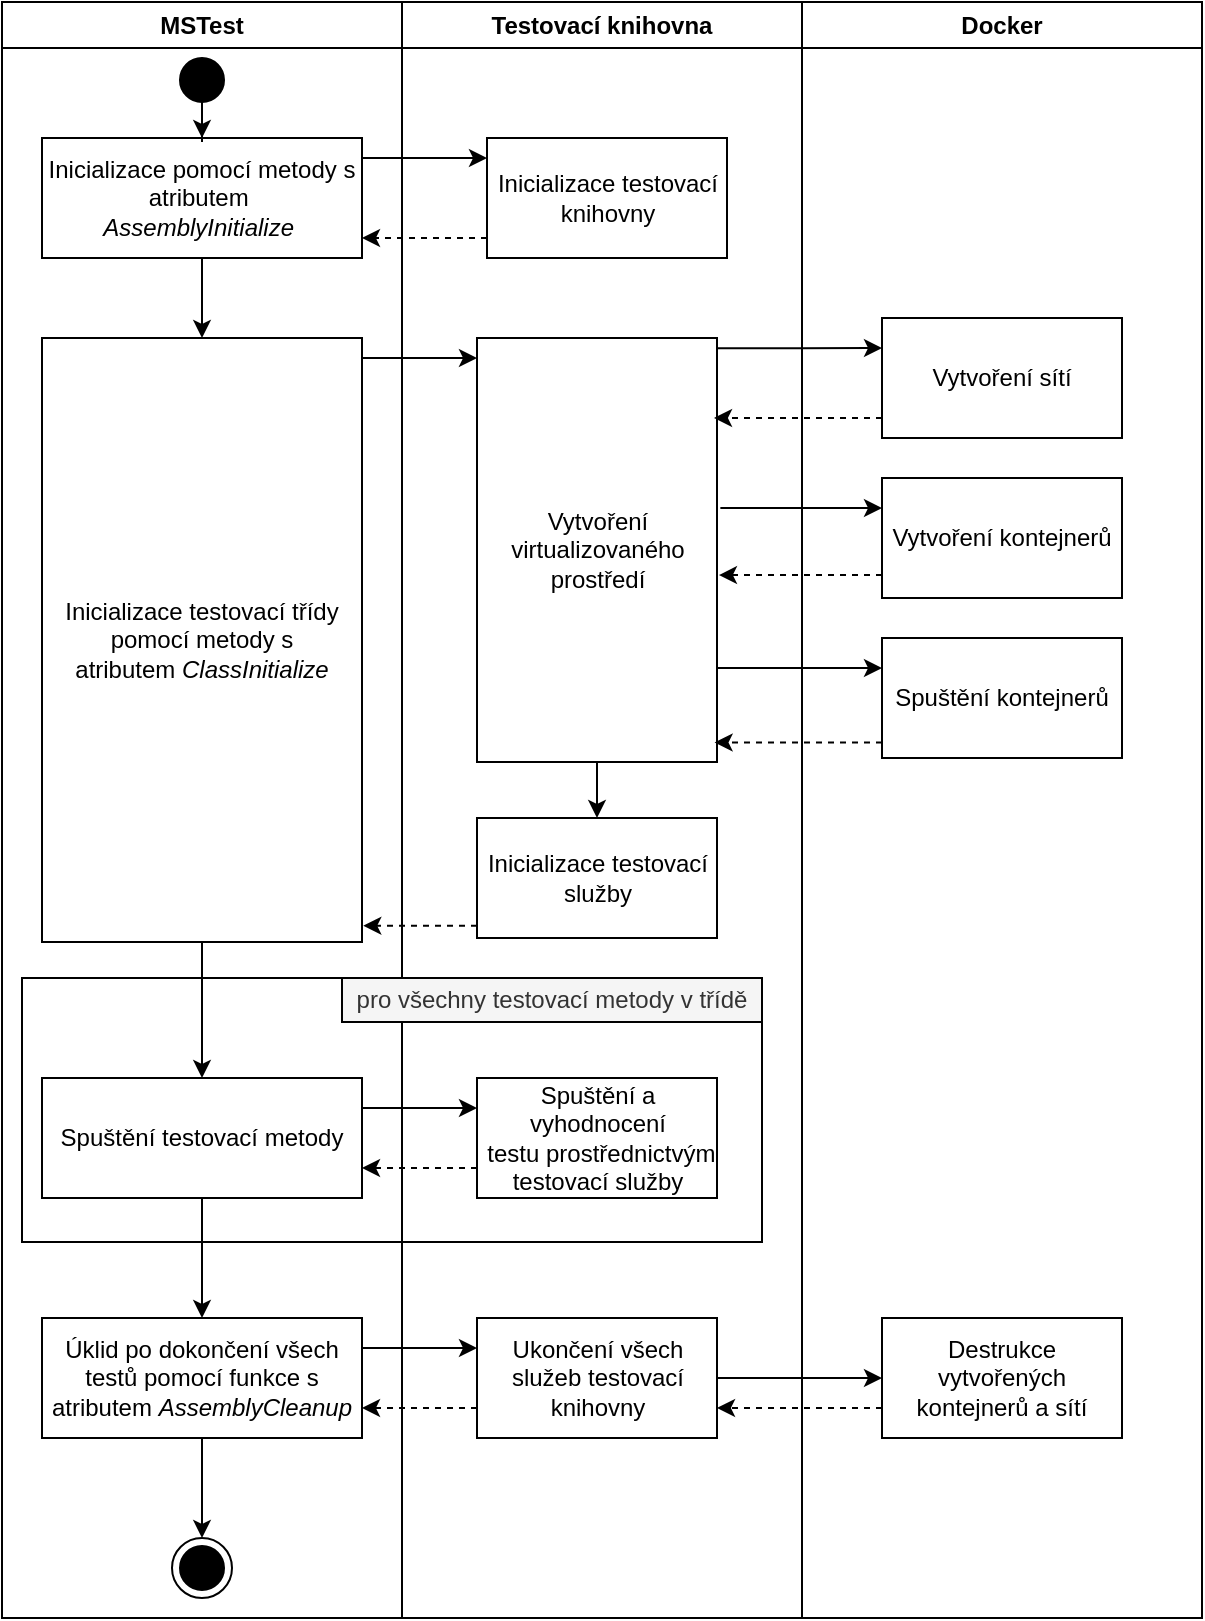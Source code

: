 <mxfile version="21.2.1" type="device">
  <diagram name="Stránka-1" id="6MTOhlfxPXDXK-Cq6dDo">
    <mxGraphModel dx="1509" dy="3218" grid="1" gridSize="10" guides="1" tooltips="1" connect="1" arrows="1" fold="1" page="1" pageScale="1" pageWidth="827" pageHeight="1169" math="0" shadow="0">
      <root>
        <mxCell id="0" />
        <mxCell id="1" parent="0" />
        <mxCell id="8sRT1AQJl7CtKDQc5Smz-8" value="Testovací knihovna" style="swimlane;whiteSpace=wrap;html=1;" vertex="1" parent="1">
          <mxGeometry x="270" y="-2338" width="200" height="808" as="geometry" />
        </mxCell>
        <mxCell id="8sRT1AQJl7CtKDQc5Smz-54" value="" style="rounded=0;whiteSpace=wrap;html=1;fillColor=none;" vertex="1" parent="8sRT1AQJl7CtKDQc5Smz-8">
          <mxGeometry x="-190" y="488" width="370" height="132" as="geometry" />
        </mxCell>
        <mxCell id="8sRT1AQJl7CtKDQc5Smz-11" value="Inicializace testovací knihovny" style="rounded=0;whiteSpace=wrap;html=1;" vertex="1" parent="8sRT1AQJl7CtKDQc5Smz-8">
          <mxGeometry x="42.5" y="68" width="120" height="60" as="geometry" />
        </mxCell>
        <mxCell id="8sRT1AQJl7CtKDQc5Smz-39" style="edgeStyle=orthogonalEdgeStyle;rounded=0;orthogonalLoop=1;jettySize=auto;html=1;entryX=0.5;entryY=0;entryDx=0;entryDy=0;" edge="1" parent="8sRT1AQJl7CtKDQc5Smz-8" source="8sRT1AQJl7CtKDQc5Smz-18" target="8sRT1AQJl7CtKDQc5Smz-38">
          <mxGeometry relative="1" as="geometry" />
        </mxCell>
        <mxCell id="8sRT1AQJl7CtKDQc5Smz-18" value="Vytvoření virtualizovaného prostředí" style="rounded=0;whiteSpace=wrap;html=1;" vertex="1" parent="8sRT1AQJl7CtKDQc5Smz-8">
          <mxGeometry x="37.5" y="168" width="120" height="212" as="geometry" />
        </mxCell>
        <mxCell id="8sRT1AQJl7CtKDQc5Smz-38" value="Inicializace testovací služby" style="rounded=0;whiteSpace=wrap;html=1;" vertex="1" parent="8sRT1AQJl7CtKDQc5Smz-8">
          <mxGeometry x="37.5" y="408" width="120" height="60" as="geometry" />
        </mxCell>
        <mxCell id="8sRT1AQJl7CtKDQc5Smz-61" value="Ukončení všech služeb testovací knihovny" style="rounded=0;whiteSpace=wrap;html=1;" vertex="1" parent="8sRT1AQJl7CtKDQc5Smz-8">
          <mxGeometry x="37.5" y="658" width="120" height="60" as="geometry" />
        </mxCell>
        <mxCell id="8sRT1AQJl7CtKDQc5Smz-43" value="Spuštění a vyhodnocení&lt;br&gt;&amp;nbsp;testu prostřednictvým testovací služby" style="rounded=0;whiteSpace=wrap;html=1;" vertex="1" parent="8sRT1AQJl7CtKDQc5Smz-8">
          <mxGeometry x="37.5" y="538" width="120" height="60" as="geometry" />
        </mxCell>
        <mxCell id="8sRT1AQJl7CtKDQc5Smz-7" value="MSTest" style="swimlane;whiteSpace=wrap;html=1;startSize=23;" vertex="1" parent="1">
          <mxGeometry x="70" y="-2338" width="200" height="808" as="geometry" />
        </mxCell>
        <mxCell id="8sRT1AQJl7CtKDQc5Smz-17" style="edgeStyle=orthogonalEdgeStyle;rounded=0;orthogonalLoop=1;jettySize=auto;html=1;entryX=0.5;entryY=0;entryDx=0;entryDy=0;" edge="1" parent="8sRT1AQJl7CtKDQc5Smz-7" source="8sRT1AQJl7CtKDQc5Smz-10" target="8sRT1AQJl7CtKDQc5Smz-15">
          <mxGeometry relative="1" as="geometry" />
        </mxCell>
        <mxCell id="8sRT1AQJl7CtKDQc5Smz-10" value="Inicializace pomocí metody s atributem&amp;nbsp;&lt;br&gt;&lt;i&gt;AssemblyInitialize&lt;/i&gt;&amp;nbsp;" style="rounded=0;whiteSpace=wrap;html=1;" vertex="1" parent="8sRT1AQJl7CtKDQc5Smz-7">
          <mxGeometry x="20" y="68" width="160" height="60" as="geometry" />
        </mxCell>
        <mxCell id="8sRT1AQJl7CtKDQc5Smz-42" style="edgeStyle=orthogonalEdgeStyle;rounded=0;orthogonalLoop=1;jettySize=auto;html=1;" edge="1" parent="8sRT1AQJl7CtKDQc5Smz-7" source="8sRT1AQJl7CtKDQc5Smz-15" target="8sRT1AQJl7CtKDQc5Smz-41">
          <mxGeometry relative="1" as="geometry" />
        </mxCell>
        <mxCell id="8sRT1AQJl7CtKDQc5Smz-15" value="Inicializace testovací třídy pomocí metody s atributem&amp;nbsp;&lt;i&gt;ClassInitialize&lt;/i&gt;" style="rounded=0;whiteSpace=wrap;html=1;" vertex="1" parent="8sRT1AQJl7CtKDQc5Smz-7">
          <mxGeometry x="20" y="168" width="160" height="302" as="geometry" />
        </mxCell>
        <mxCell id="8sRT1AQJl7CtKDQc5Smz-35" style="edgeStyle=orthogonalEdgeStyle;rounded=0;orthogonalLoop=1;jettySize=auto;html=1;entryX=0.5;entryY=0;entryDx=0;entryDy=0;" edge="1" parent="8sRT1AQJl7CtKDQc5Smz-7" source="8sRT1AQJl7CtKDQc5Smz-31" target="8sRT1AQJl7CtKDQc5Smz-10">
          <mxGeometry relative="1" as="geometry" />
        </mxCell>
        <mxCell id="8sRT1AQJl7CtKDQc5Smz-31" value="" style="ellipse;whiteSpace=wrap;html=1;aspect=fixed;fillColor=#000000;" vertex="1" parent="8sRT1AQJl7CtKDQc5Smz-7">
          <mxGeometry x="89" y="28" width="22" height="22" as="geometry" />
        </mxCell>
        <mxCell id="8sRT1AQJl7CtKDQc5Smz-48" style="edgeStyle=orthogonalEdgeStyle;rounded=0;orthogonalLoop=1;jettySize=auto;html=1;entryX=0.5;entryY=0;entryDx=0;entryDy=0;" edge="1" parent="8sRT1AQJl7CtKDQc5Smz-7" source="8sRT1AQJl7CtKDQc5Smz-41" target="8sRT1AQJl7CtKDQc5Smz-47">
          <mxGeometry relative="1" as="geometry" />
        </mxCell>
        <mxCell id="8sRT1AQJl7CtKDQc5Smz-41" value="Spuštění testovací metody" style="rounded=0;whiteSpace=wrap;html=1;" vertex="1" parent="8sRT1AQJl7CtKDQc5Smz-7">
          <mxGeometry x="20" y="538" width="160" height="60" as="geometry" />
        </mxCell>
        <mxCell id="8sRT1AQJl7CtKDQc5Smz-69" style="edgeStyle=orthogonalEdgeStyle;rounded=0;orthogonalLoop=1;jettySize=auto;html=1;entryX=0.5;entryY=0;entryDx=0;entryDy=0;" edge="1" parent="8sRT1AQJl7CtKDQc5Smz-7" source="8sRT1AQJl7CtKDQc5Smz-47" target="8sRT1AQJl7CtKDQc5Smz-68">
          <mxGeometry relative="1" as="geometry" />
        </mxCell>
        <mxCell id="8sRT1AQJl7CtKDQc5Smz-47" value="Úklid po dokončení všech testů pomocí funkce s atributem&amp;nbsp;&lt;i&gt;AssemblyCleanup&lt;/i&gt;" style="rounded=0;whiteSpace=wrap;html=1;" vertex="1" parent="8sRT1AQJl7CtKDQc5Smz-7">
          <mxGeometry x="20" y="658" width="160" height="60" as="geometry" />
        </mxCell>
        <mxCell id="8sRT1AQJl7CtKDQc5Smz-68" value="" style="ellipse;html=1;shape=endState;fillColor=#000000;strokeColor=#000000;" vertex="1" parent="8sRT1AQJl7CtKDQc5Smz-7">
          <mxGeometry x="85" y="768" width="30" height="30" as="geometry" />
        </mxCell>
        <mxCell id="8sRT1AQJl7CtKDQc5Smz-55" value="pro všechny testovací metody v třídě" style="rounded=0;whiteSpace=wrap;html=1;fillColor=#f5f5f5;fontColor=#333333;strokeColor=#000000;" vertex="1" parent="8sRT1AQJl7CtKDQc5Smz-7">
          <mxGeometry x="170" y="488" width="210" height="22" as="geometry" />
        </mxCell>
        <mxCell id="8sRT1AQJl7CtKDQc5Smz-9" value="Docker" style="swimlane;whiteSpace=wrap;html=1;" vertex="1" parent="1">
          <mxGeometry x="470" y="-2338" width="200" height="808" as="geometry" />
        </mxCell>
        <mxCell id="8sRT1AQJl7CtKDQc5Smz-21" value="Vytvoření sítí" style="rounded=0;whiteSpace=wrap;html=1;" vertex="1" parent="8sRT1AQJl7CtKDQc5Smz-9">
          <mxGeometry x="40" y="158" width="120" height="60" as="geometry" />
        </mxCell>
        <mxCell id="8sRT1AQJl7CtKDQc5Smz-22" value="Vytvoření kontejnerů" style="rounded=0;whiteSpace=wrap;html=1;" vertex="1" parent="8sRT1AQJl7CtKDQc5Smz-9">
          <mxGeometry x="40" y="238" width="120" height="60" as="geometry" />
        </mxCell>
        <mxCell id="8sRT1AQJl7CtKDQc5Smz-23" value="Spuštění kontejnerů" style="rounded=0;whiteSpace=wrap;html=1;" vertex="1" parent="8sRT1AQJl7CtKDQc5Smz-9">
          <mxGeometry x="40" y="318" width="120" height="60" as="geometry" />
        </mxCell>
        <mxCell id="8sRT1AQJl7CtKDQc5Smz-62" value="Destrukce vytvořených kontejnerů a sítí" style="rounded=0;whiteSpace=wrap;html=1;" vertex="1" parent="8sRT1AQJl7CtKDQc5Smz-9">
          <mxGeometry x="40" y="658" width="120" height="60" as="geometry" />
        </mxCell>
        <mxCell id="8sRT1AQJl7CtKDQc5Smz-13" style="edgeStyle=orthogonalEdgeStyle;rounded=0;orthogonalLoop=1;jettySize=auto;html=1;endArrow=classic;endFill=1;dashed=1;" edge="1" parent="1" source="8sRT1AQJl7CtKDQc5Smz-11" target="8sRT1AQJl7CtKDQc5Smz-10">
          <mxGeometry relative="1" as="geometry">
            <Array as="points">
              <mxPoint x="280" y="-2220" />
              <mxPoint x="280" y="-2220" />
            </Array>
          </mxGeometry>
        </mxCell>
        <mxCell id="8sRT1AQJl7CtKDQc5Smz-19" style="edgeStyle=orthogonalEdgeStyle;rounded=0;orthogonalLoop=1;jettySize=auto;html=1;" edge="1" parent="1" source="8sRT1AQJl7CtKDQc5Smz-15" target="8sRT1AQJl7CtKDQc5Smz-18">
          <mxGeometry relative="1" as="geometry">
            <Array as="points">
              <mxPoint x="300" y="-2160" />
              <mxPoint x="300" y="-2160" />
            </Array>
          </mxGeometry>
        </mxCell>
        <mxCell id="8sRT1AQJl7CtKDQc5Smz-24" style="edgeStyle=orthogonalEdgeStyle;rounded=0;orthogonalLoop=1;jettySize=auto;html=1;entryX=0;entryY=0.25;entryDx=0;entryDy=0;exitX=0.996;exitY=0.024;exitDx=0;exitDy=0;exitPerimeter=0;" edge="1" parent="1" source="8sRT1AQJl7CtKDQc5Smz-18" target="8sRT1AQJl7CtKDQc5Smz-21">
          <mxGeometry relative="1" as="geometry" />
        </mxCell>
        <mxCell id="8sRT1AQJl7CtKDQc5Smz-25" style="edgeStyle=orthogonalEdgeStyle;rounded=0;orthogonalLoop=1;jettySize=auto;html=1;endArrow=classic;endFill=1;dashed=1;" edge="1" parent="1" source="8sRT1AQJl7CtKDQc5Smz-21">
          <mxGeometry relative="1" as="geometry">
            <mxPoint x="426" y="-2130" as="targetPoint" />
            <Array as="points">
              <mxPoint x="426" y="-2130" />
            </Array>
          </mxGeometry>
        </mxCell>
        <mxCell id="8sRT1AQJl7CtKDQc5Smz-26" style="edgeStyle=orthogonalEdgeStyle;rounded=0;orthogonalLoop=1;jettySize=auto;html=1;entryX=0;entryY=0.25;entryDx=0;entryDy=0;exitX=1.014;exitY=0.401;exitDx=0;exitDy=0;exitPerimeter=0;" edge="1" parent="1" source="8sRT1AQJl7CtKDQc5Smz-18" target="8sRT1AQJl7CtKDQc5Smz-22">
          <mxGeometry relative="1" as="geometry" />
        </mxCell>
        <mxCell id="8sRT1AQJl7CtKDQc5Smz-27" style="edgeStyle=orthogonalEdgeStyle;rounded=0;orthogonalLoop=1;jettySize=auto;html=1;entryX=1.008;entryY=0.559;entryDx=0;entryDy=0;entryPerimeter=0;dashed=1;" edge="1" parent="1" source="8sRT1AQJl7CtKDQc5Smz-22" target="8sRT1AQJl7CtKDQc5Smz-18">
          <mxGeometry relative="1" as="geometry">
            <Array as="points">
              <mxPoint x="548" y="-2051" />
            </Array>
          </mxGeometry>
        </mxCell>
        <mxCell id="8sRT1AQJl7CtKDQc5Smz-28" style="edgeStyle=orthogonalEdgeStyle;rounded=0;orthogonalLoop=1;jettySize=auto;html=1;entryX=0;entryY=0.25;entryDx=0;entryDy=0;" edge="1" parent="1" source="8sRT1AQJl7CtKDQc5Smz-18" target="8sRT1AQJl7CtKDQc5Smz-23">
          <mxGeometry relative="1" as="geometry">
            <Array as="points">
              <mxPoint x="510" y="-2005" />
              <mxPoint x="510" y="-2005" />
            </Array>
          </mxGeometry>
        </mxCell>
        <mxCell id="8sRT1AQJl7CtKDQc5Smz-29" style="edgeStyle=orthogonalEdgeStyle;rounded=0;orthogonalLoop=1;jettySize=auto;html=1;entryX=0.99;entryY=0.954;entryDx=0;entryDy=0;entryPerimeter=0;dashed=1;" edge="1" parent="1" source="8sRT1AQJl7CtKDQc5Smz-23" target="8sRT1AQJl7CtKDQc5Smz-18">
          <mxGeometry relative="1" as="geometry">
            <Array as="points">
              <mxPoint x="590" y="-1968" />
              <mxPoint x="590" y="-1968" />
            </Array>
          </mxGeometry>
        </mxCell>
        <mxCell id="8sRT1AQJl7CtKDQc5Smz-40" style="edgeStyle=orthogonalEdgeStyle;rounded=0;orthogonalLoop=1;jettySize=auto;html=1;entryX=1.004;entryY=0.973;entryDx=0;entryDy=0;entryPerimeter=0;dashed=1;" edge="1" parent="1" source="8sRT1AQJl7CtKDQc5Smz-38" target="8sRT1AQJl7CtKDQc5Smz-15">
          <mxGeometry relative="1" as="geometry">
            <Array as="points">
              <mxPoint x="340" y="-1876" />
              <mxPoint x="340" y="-1876" />
            </Array>
          </mxGeometry>
        </mxCell>
        <mxCell id="8sRT1AQJl7CtKDQc5Smz-59" style="edgeStyle=orthogonalEdgeStyle;rounded=0;orthogonalLoop=1;jettySize=auto;html=1;entryX=1;entryY=0.75;entryDx=0;entryDy=0;dashed=1;" edge="1" parent="1" source="8sRT1AQJl7CtKDQc5Smz-43" target="8sRT1AQJl7CtKDQc5Smz-41">
          <mxGeometry relative="1" as="geometry">
            <Array as="points">
              <mxPoint x="330" y="-1755" />
              <mxPoint x="330" y="-1755" />
            </Array>
          </mxGeometry>
        </mxCell>
        <mxCell id="8sRT1AQJl7CtKDQc5Smz-63" style="edgeStyle=orthogonalEdgeStyle;rounded=0;orthogonalLoop=1;jettySize=auto;html=1;" edge="1" parent="1" source="8sRT1AQJl7CtKDQc5Smz-61" target="8sRT1AQJl7CtKDQc5Smz-62">
          <mxGeometry relative="1" as="geometry">
            <Array as="points">
              <mxPoint x="540" y="-1670" />
              <mxPoint x="540" y="-1670" />
            </Array>
          </mxGeometry>
        </mxCell>
        <mxCell id="8sRT1AQJl7CtKDQc5Smz-64" style="edgeStyle=orthogonalEdgeStyle;rounded=0;orthogonalLoop=1;jettySize=auto;html=1;entryX=1;entryY=0.75;entryDx=0;entryDy=0;dashed=1;" edge="1" parent="1" source="8sRT1AQJl7CtKDQc5Smz-62" target="8sRT1AQJl7CtKDQc5Smz-61">
          <mxGeometry relative="1" as="geometry">
            <Array as="points">
              <mxPoint x="600" y="-1635" />
              <mxPoint x="600" y="-1635" />
            </Array>
          </mxGeometry>
        </mxCell>
        <mxCell id="8sRT1AQJl7CtKDQc5Smz-65" style="edgeStyle=orthogonalEdgeStyle;rounded=0;orthogonalLoop=1;jettySize=auto;html=1;entryX=0;entryY=0.25;entryDx=0;entryDy=0;" edge="1" parent="1" source="8sRT1AQJl7CtKDQc5Smz-47" target="8sRT1AQJl7CtKDQc5Smz-61">
          <mxGeometry relative="1" as="geometry">
            <Array as="points">
              <mxPoint x="270" y="-1665" />
              <mxPoint x="270" y="-1665" />
            </Array>
          </mxGeometry>
        </mxCell>
        <mxCell id="8sRT1AQJl7CtKDQc5Smz-66" style="edgeStyle=orthogonalEdgeStyle;rounded=0;orthogonalLoop=1;jettySize=auto;html=1;entryX=1;entryY=0.75;entryDx=0;entryDy=0;dashed=1;" edge="1" parent="1" source="8sRT1AQJl7CtKDQc5Smz-61" target="8sRT1AQJl7CtKDQc5Smz-47">
          <mxGeometry relative="1" as="geometry">
            <Array as="points">
              <mxPoint x="330" y="-1635" />
              <mxPoint x="330" y="-1635" />
            </Array>
          </mxGeometry>
        </mxCell>
        <mxCell id="8sRT1AQJl7CtKDQc5Smz-73" value="" style="endArrow=classic;html=1;rounded=0;exitX=1;exitY=0.25;exitDx=0;exitDy=0;entryX=0;entryY=0.25;entryDx=0;entryDy=0;" edge="1" parent="1" source="8sRT1AQJl7CtKDQc5Smz-41" target="8sRT1AQJl7CtKDQc5Smz-43">
          <mxGeometry width="50" height="50" relative="1" as="geometry">
            <mxPoint x="270" y="-1740" as="sourcePoint" />
            <mxPoint x="320" y="-1790" as="targetPoint" />
          </mxGeometry>
        </mxCell>
        <mxCell id="8sRT1AQJl7CtKDQc5Smz-74" style="edgeStyle=orthogonalEdgeStyle;rounded=0;orthogonalLoop=1;jettySize=auto;html=1;" edge="1" parent="1" source="8sRT1AQJl7CtKDQc5Smz-10" target="8sRT1AQJl7CtKDQc5Smz-11">
          <mxGeometry relative="1" as="geometry">
            <Array as="points">
              <mxPoint x="280" y="-2260" />
              <mxPoint x="280" y="-2260" />
            </Array>
          </mxGeometry>
        </mxCell>
      </root>
    </mxGraphModel>
  </diagram>
</mxfile>
